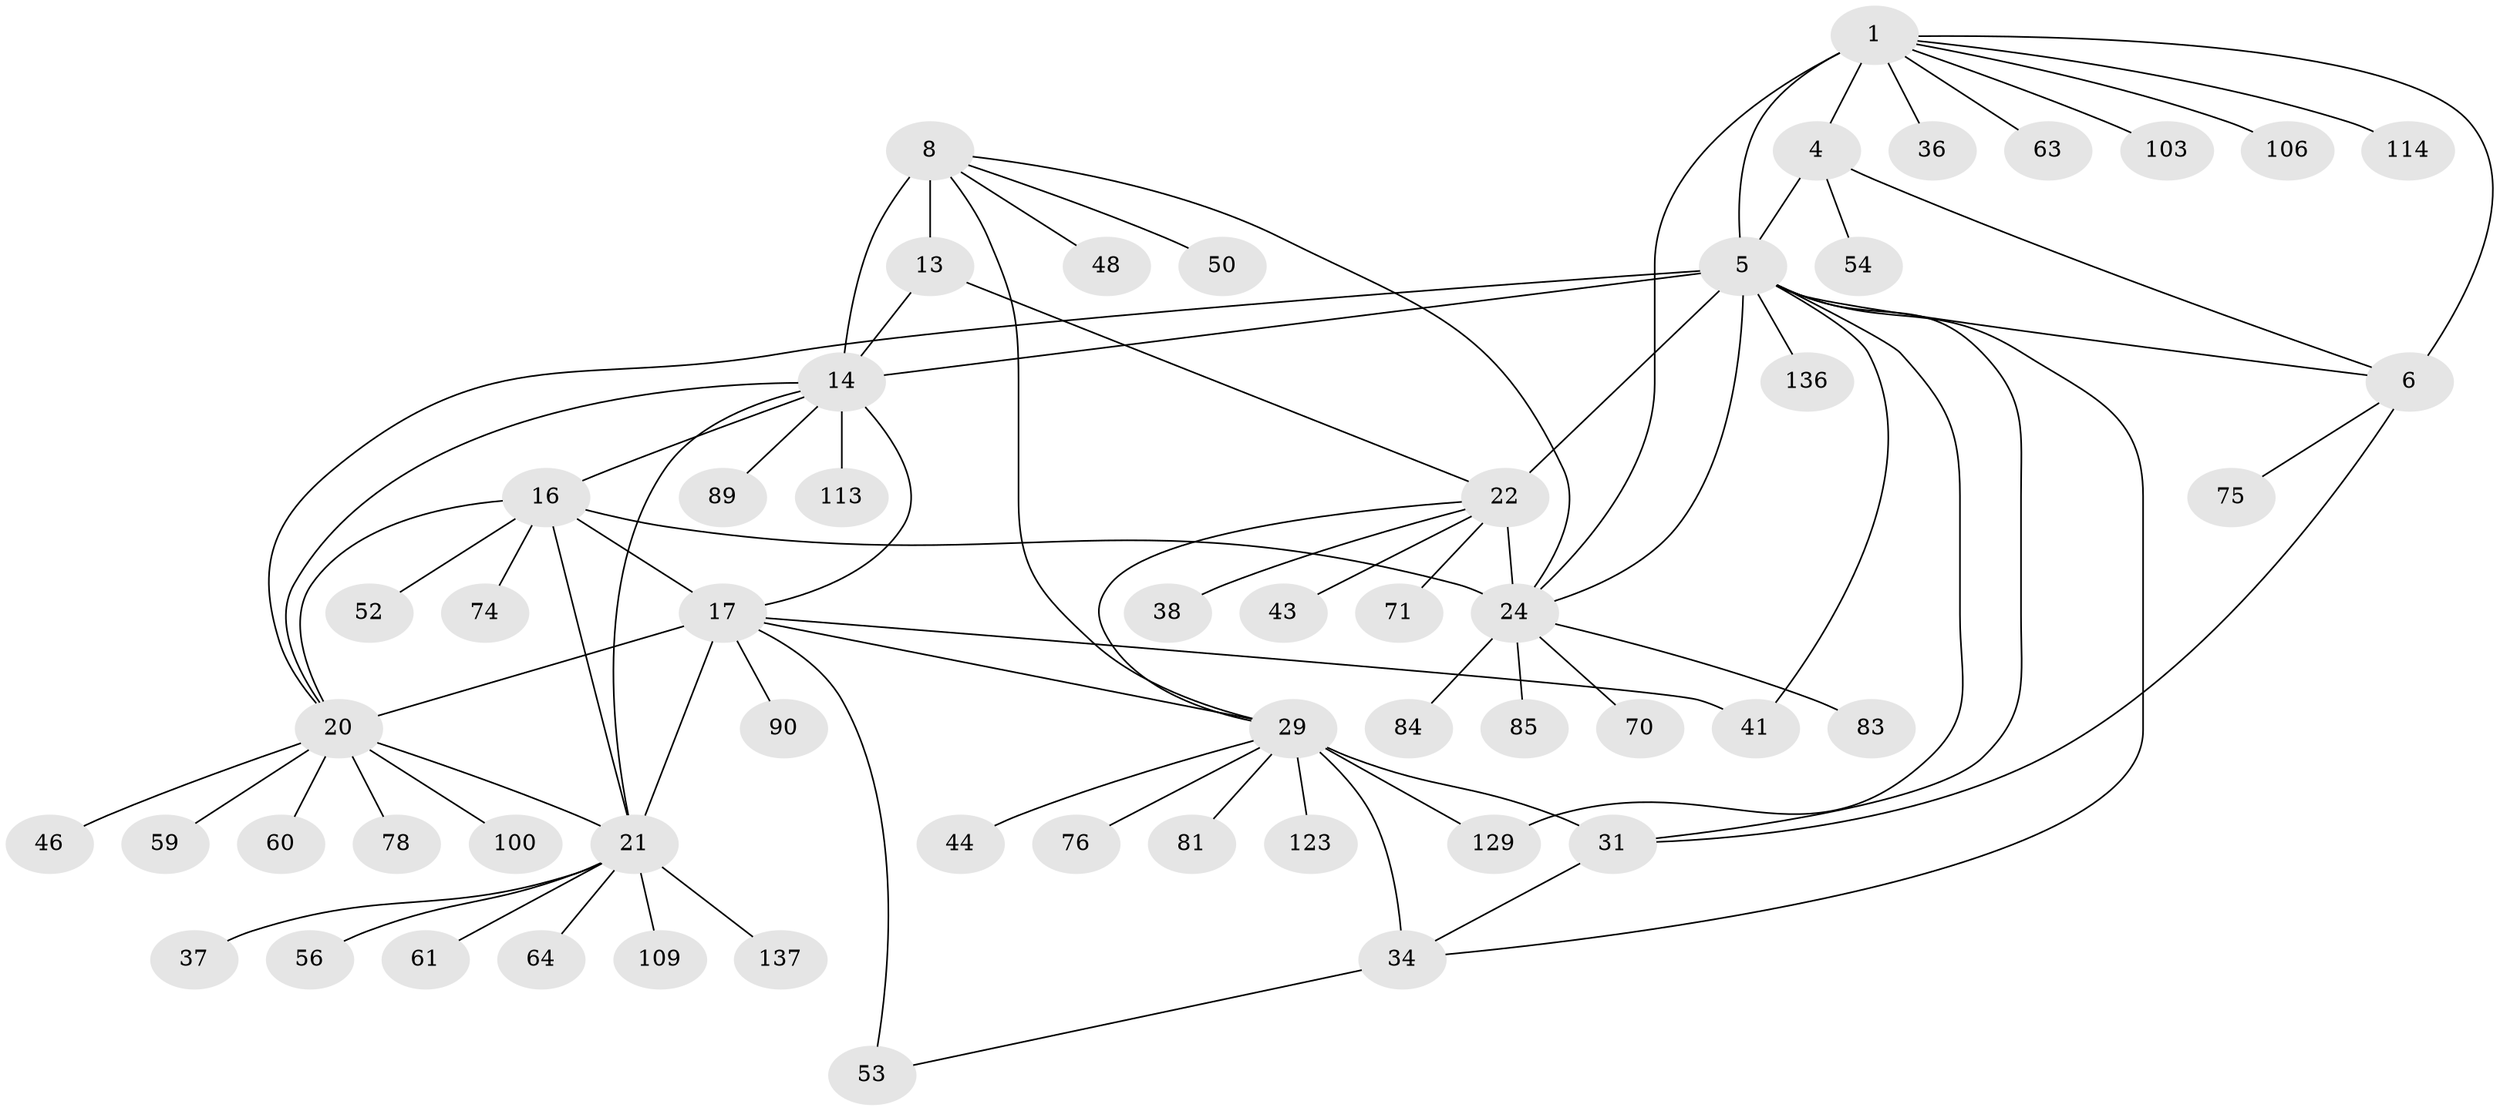// original degree distribution, {10: 0.05673758865248227, 8: 0.05673758865248227, 6: 0.028368794326241134, 7: 0.014184397163120567, 15: 0.0070921985815602835, 11: 0.028368794326241134, 12: 0.02127659574468085, 9: 0.028368794326241134, 13: 0.0070921985815602835, 1: 0.5886524822695035, 3: 0.02127659574468085, 2: 0.1347517730496454, 4: 0.0070921985815602835}
// Generated by graph-tools (version 1.1) at 2025/19/03/04/25 18:19:42]
// undirected, 56 vertices, 80 edges
graph export_dot {
graph [start="1"]
  node [color=gray90,style=filled];
  1 [super="+3+2"];
  4;
  5 [super="+42"];
  6 [super="+58"];
  8 [super="+9+10+12"];
  13 [super="+47"];
  14 [super="+15+73+39"];
  16;
  17 [super="+65+51+55+93+18+19"];
  20;
  21;
  22 [super="+26+97+135+141+23"];
  24 [super="+79+80+25+28"];
  29 [super="+30+108"];
  31 [super="+62+105+119"];
  34 [super="+45+88+124"];
  36;
  37;
  38;
  41;
  43;
  44;
  46 [super="+68"];
  48;
  50;
  52;
  53 [super="+91"];
  54;
  56;
  59;
  60;
  61 [super="+128"];
  63 [super="+126"];
  64;
  70;
  71;
  74;
  75;
  76;
  78;
  81;
  83;
  84;
  85;
  89;
  90;
  100;
  103;
  106;
  109;
  113;
  114;
  123;
  129;
  136;
  137;
  1 -- 4 [weight=4];
  1 -- 5 [weight=4];
  1 -- 6 [weight=4];
  1 -- 63;
  1 -- 103;
  1 -- 106;
  1 -- 114;
  1 -- 36;
  1 -- 24;
  4 -- 5;
  4 -- 6;
  4 -- 54;
  5 -- 6;
  5 -- 14;
  5 -- 20;
  5 -- 41;
  5 -- 129;
  5 -- 136;
  5 -- 24;
  5 -- 31;
  5 -- 34;
  5 -- 22;
  6 -- 31;
  6 -- 75;
  8 -- 13 [weight=5];
  8 -- 14 [weight=5];
  8 -- 29;
  8 -- 48;
  8 -- 50;
  8 -- 24;
  13 -- 14;
  13 -- 22;
  14 -- 89;
  14 -- 113;
  14 -- 16;
  14 -- 17 [weight=3];
  14 -- 20;
  14 -- 21;
  16 -- 17 [weight=3];
  16 -- 20;
  16 -- 21;
  16 -- 52;
  16 -- 74;
  16 -- 24;
  17 -- 20 [weight=3];
  17 -- 21 [weight=3];
  17 -- 53 [weight=2];
  17 -- 90;
  17 -- 41;
  17 -- 29;
  20 -- 21;
  20 -- 46;
  20 -- 59;
  20 -- 60;
  20 -- 78;
  20 -- 100;
  21 -- 37;
  21 -- 56;
  21 -- 61;
  21 -- 64;
  21 -- 109;
  21 -- 137;
  22 -- 24 [weight=12];
  22 -- 43;
  22 -- 29;
  22 -- 38;
  22 -- 71;
  24 -- 84;
  24 -- 70;
  24 -- 83;
  24 -- 85;
  29 -- 31 [weight=5];
  29 -- 34 [weight=5];
  29 -- 76;
  29 -- 81;
  29 -- 129;
  29 -- 44;
  29 -- 123;
  31 -- 34;
  34 -- 53;
}
